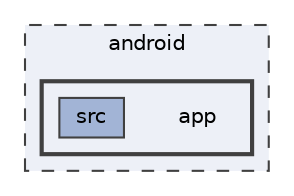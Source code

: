 digraph "android/app"
{
 // LATEX_PDF_SIZE
  bgcolor="transparent";
  edge [fontname=Helvetica,fontsize=10,labelfontname=Helvetica,labelfontsize=10];
  node [fontname=Helvetica,fontsize=10,shape=box,height=0.2,width=0.4];
  compound=true
  subgraph clusterdir_c0734f77ea3dea2197fe756876cb58bd {
    graph [ bgcolor="#edf0f7", pencolor="grey25", label="android", fontname=Helvetica,fontsize=10 style="filled,dashed", URL="dir_c0734f77ea3dea2197fe756876cb58bd.html",tooltip=""]
  subgraph clusterdir_f02ace7dee163786a8d383406a2590d5 {
    graph [ bgcolor="#edf0f7", pencolor="grey25", label="", fontname=Helvetica,fontsize=10 style="filled,bold", URL="dir_f02ace7dee163786a8d383406a2590d5.html",tooltip=""]
    dir_f02ace7dee163786a8d383406a2590d5 [shape=plaintext, label="app"];
  dir_73a28076fa38569c554d3ee3d3487d18 [label="src", fillcolor="#a2b4d6", color="grey25", style="filled", URL="dir_73a28076fa38569c554d3ee3d3487d18.html",tooltip=""];
  }
  }
}
